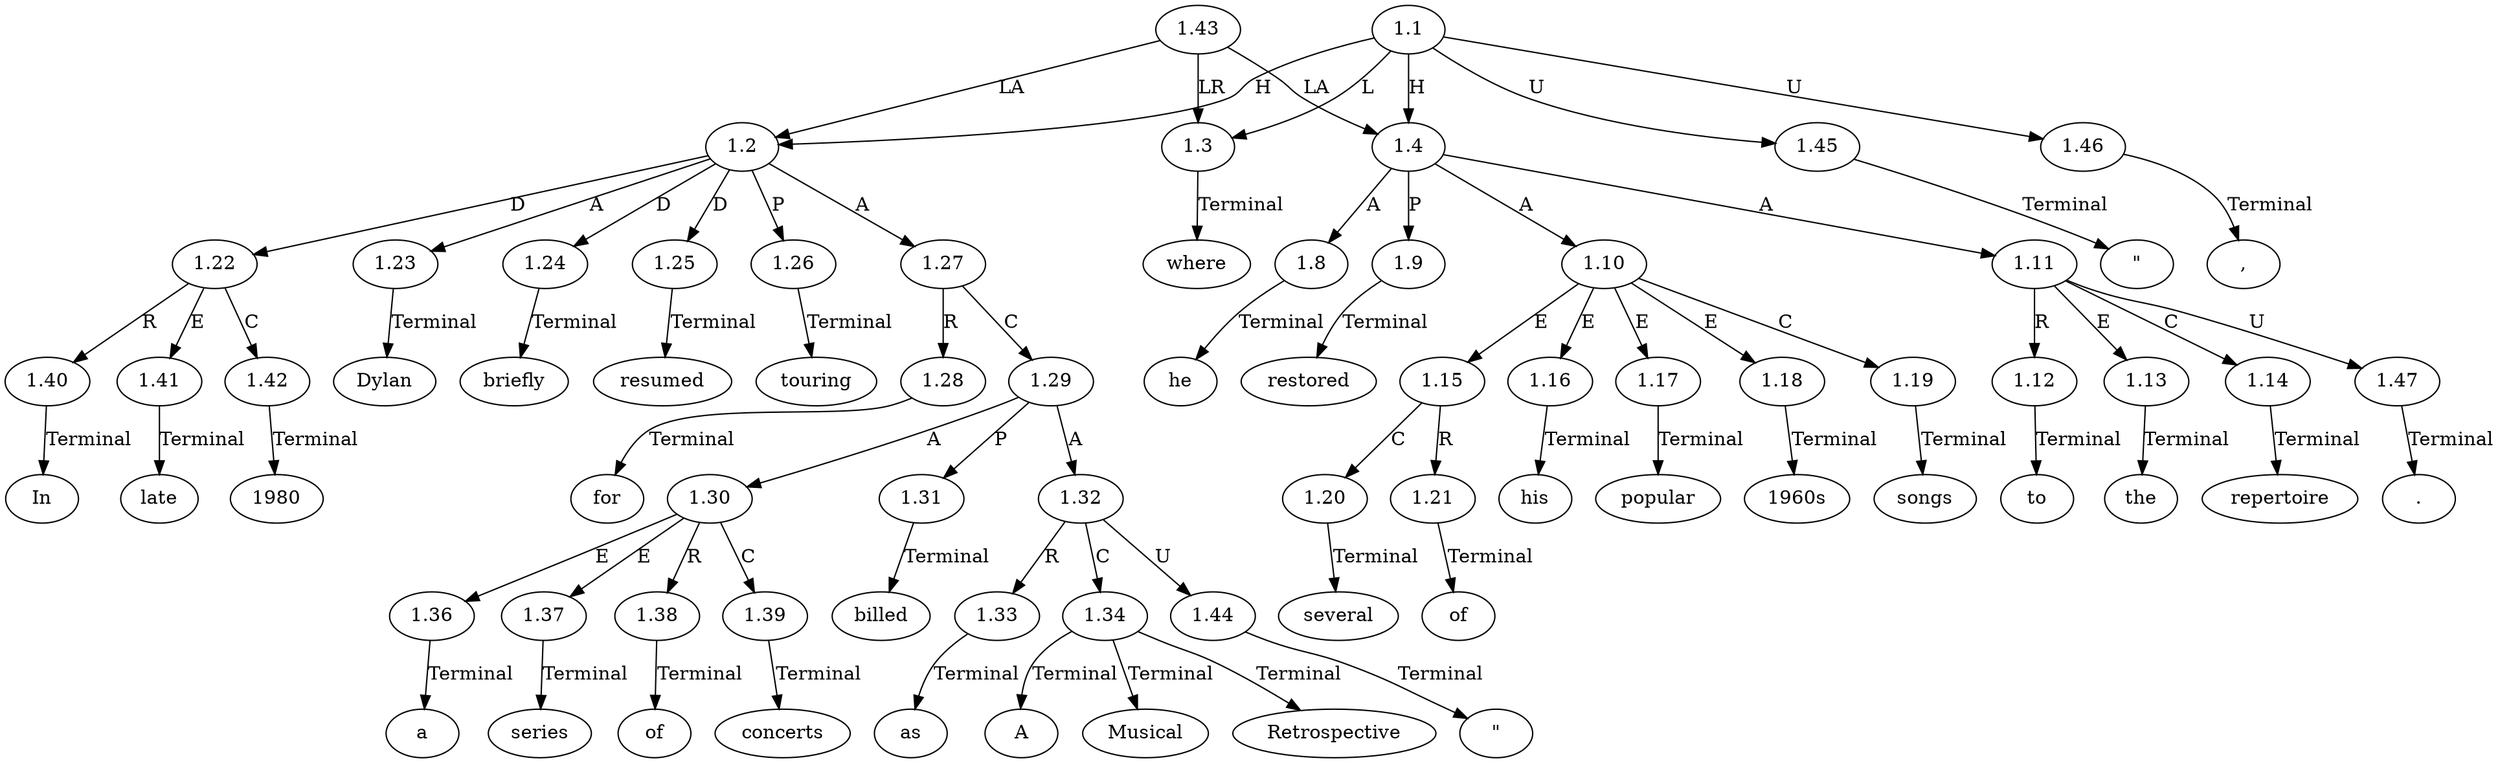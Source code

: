 // Graph
digraph {
	0.1 [label=In ordering=out]
	0.10 [label=series ordering=out]
	0.11 [label=of ordering=out]
	0.12 [label=concerts ordering=out]
	0.13 [label=billed ordering=out]
	0.14 [label=as ordering=out]
	0.15 [label="\"" ordering=out]
	0.16 [label=A ordering=out]
	0.17 [label=Musical ordering=out]
	0.18 [label=Retrospective ordering=out]
	0.19 [label="\"" ordering=out]
	0.2 [label=late ordering=out]
	0.20 [label="," ordering=out]
	0.21 [label=where ordering=out]
	0.22 [label=he ordering=out]
	0.23 [label=restored ordering=out]
	0.24 [label=several ordering=out]
	0.25 [label=of ordering=out]
	0.26 [label=his ordering=out]
	0.27 [label=popular ordering=out]
	0.28 [label="1960s" ordering=out]
	0.29 [label=songs ordering=out]
	0.3 [label=1980 ordering=out]
	0.30 [label=to ordering=out]
	0.31 [label=the ordering=out]
	0.32 [label=repertoire ordering=out]
	0.33 [label="." ordering=out]
	0.4 [label=Dylan ordering=out]
	0.5 [label=briefly ordering=out]
	0.6 [label=resumed ordering=out]
	0.7 [label=touring ordering=out]
	0.8 [label=for ordering=out]
	0.9 [label=a ordering=out]
	1.1 [label=1.1 ordering=out]
	1.2 [label=1.2 ordering=out]
	1.3 [label=1.3 ordering=out]
	1.4 [label=1.4 ordering=out]
	1.8 [label=1.8 ordering=out]
	1.9 [label=1.9 ordering=out]
	1.10 [label=1.10 ordering=out]
	1.11 [label=1.11 ordering=out]
	1.12 [label=1.12 ordering=out]
	1.13 [label=1.13 ordering=out]
	1.14 [label=1.14 ordering=out]
	1.15 [label=1.15 ordering=out]
	1.16 [label=1.16 ordering=out]
	1.17 [label=1.17 ordering=out]
	1.18 [label=1.18 ordering=out]
	1.19 [label=1.19 ordering=out]
	1.20 [label=1.20 ordering=out]
	1.21 [label=1.21 ordering=out]
	1.22 [label=1.22 ordering=out]
	1.23 [label=1.23 ordering=out]
	1.24 [label=1.24 ordering=out]
	1.25 [label=1.25 ordering=out]
	1.26 [label=1.26 ordering=out]
	1.27 [label=1.27 ordering=out]
	1.28 [label=1.28 ordering=out]
	1.29 [label=1.29 ordering=out]
	1.30 [label=1.30 ordering=out]
	1.31 [label=1.31 ordering=out]
	1.32 [label=1.32 ordering=out]
	1.33 [label=1.33 ordering=out]
	1.34 [label=1.34 ordering=out]
	1.36 [label=1.36 ordering=out]
	1.37 [label=1.37 ordering=out]
	1.38 [label=1.38 ordering=out]
	1.39 [label=1.39 ordering=out]
	1.40 [label=1.40 ordering=out]
	1.41 [label=1.41 ordering=out]
	1.42 [label=1.42 ordering=out]
	1.43 [label=1.43 ordering=out]
	1.44 [label=1.44 ordering=out]
	1.45 [label=1.45 ordering=out]
	1.46 [label=1.46 ordering=out]
	1.47 [label=1.47 ordering=out]
	1.1 -> 1.2 [label=H ordering=out]
	1.1 -> 1.3 [label=L ordering=out]
	1.1 -> 1.4 [label=H ordering=out]
	1.1 -> 1.45 [label=U ordering=out]
	1.1 -> 1.46 [label=U ordering=out]
	1.2 -> 1.22 [label=D ordering=out]
	1.2 -> 1.23 [label=A ordering=out]
	1.2 -> 1.24 [label=D ordering=out]
	1.2 -> 1.25 [label=D ordering=out]
	1.2 -> 1.26 [label=P ordering=out]
	1.2 -> 1.27 [label=A ordering=out]
	1.3 -> 0.21 [label=Terminal ordering=out]
	1.4 -> 1.8 [label=A ordering=out]
	1.4 -> 1.9 [label=P ordering=out]
	1.4 -> 1.10 [label=A ordering=out]
	1.4 -> 1.11 [label=A ordering=out]
	1.8 -> 0.22 [label=Terminal ordering=out]
	1.9 -> 0.23 [label=Terminal ordering=out]
	1.10 -> 1.15 [label=E ordering=out]
	1.10 -> 1.16 [label=E ordering=out]
	1.10 -> 1.17 [label=E ordering=out]
	1.10 -> 1.18 [label=E ordering=out]
	1.10 -> 1.19 [label=C ordering=out]
	1.11 -> 1.12 [label=R ordering=out]
	1.11 -> 1.13 [label=E ordering=out]
	1.11 -> 1.14 [label=C ordering=out]
	1.11 -> 1.47 [label=U ordering=out]
	1.12 -> 0.30 [label=Terminal ordering=out]
	1.13 -> 0.31 [label=Terminal ordering=out]
	1.14 -> 0.32 [label=Terminal ordering=out]
	1.15 -> 1.20 [label=C ordering=out]
	1.15 -> 1.21 [label=R ordering=out]
	1.16 -> 0.26 [label=Terminal ordering=out]
	1.17 -> 0.27 [label=Terminal ordering=out]
	1.18 -> 0.28 [label=Terminal ordering=out]
	1.19 -> 0.29 [label=Terminal ordering=out]
	1.20 -> 0.24 [label=Terminal ordering=out]
	1.21 -> 0.25 [label=Terminal ordering=out]
	1.22 -> 1.40 [label=R ordering=out]
	1.22 -> 1.41 [label=E ordering=out]
	1.22 -> 1.42 [label=C ordering=out]
	1.23 -> 0.4 [label=Terminal ordering=out]
	1.24 -> 0.5 [label=Terminal ordering=out]
	1.25 -> 0.6 [label=Terminal ordering=out]
	1.26 -> 0.7 [label=Terminal ordering=out]
	1.27 -> 1.28 [label=R ordering=out]
	1.27 -> 1.29 [label=C ordering=out]
	1.28 -> 0.8 [label=Terminal ordering=out]
	1.29 -> 1.30 [label=A ordering=out]
	1.29 -> 1.31 [label=P ordering=out]
	1.29 -> 1.32 [label=A ordering=out]
	1.30 -> 1.36 [label=E ordering=out]
	1.30 -> 1.37 [label=E ordering=out]
	1.30 -> 1.38 [label=R ordering=out]
	1.30 -> 1.39 [label=C ordering=out]
	1.31 -> 0.13 [label=Terminal ordering=out]
	1.32 -> 1.33 [label=R ordering=out]
	1.32 -> 1.34 [label=C ordering=out]
	1.32 -> 1.44 [label=U ordering=out]
	1.33 -> 0.14 [label=Terminal ordering=out]
	1.34 -> 0.16 [label=Terminal ordering=out]
	1.34 -> 0.17 [label=Terminal ordering=out]
	1.34 -> 0.18 [label=Terminal ordering=out]
	1.36 -> 0.9 [label=Terminal ordering=out]
	1.37 -> 0.10 [label=Terminal ordering=out]
	1.38 -> 0.11 [label=Terminal ordering=out]
	1.39 -> 0.12 [label=Terminal ordering=out]
	1.40 -> 0.1 [label=Terminal ordering=out]
	1.41 -> 0.2 [label=Terminal ordering=out]
	1.42 -> 0.3 [label=Terminal ordering=out]
	1.43 -> 1.2 [label=LA ordering=out]
	1.43 -> 1.3 [label=LR ordering=out]
	1.43 -> 1.4 [label=LA ordering=out]
	1.44 -> 0.15 [label=Terminal ordering=out]
	1.45 -> 0.19 [label=Terminal ordering=out]
	1.46 -> 0.20 [label=Terminal ordering=out]
	1.47 -> 0.33 [label=Terminal ordering=out]
}
